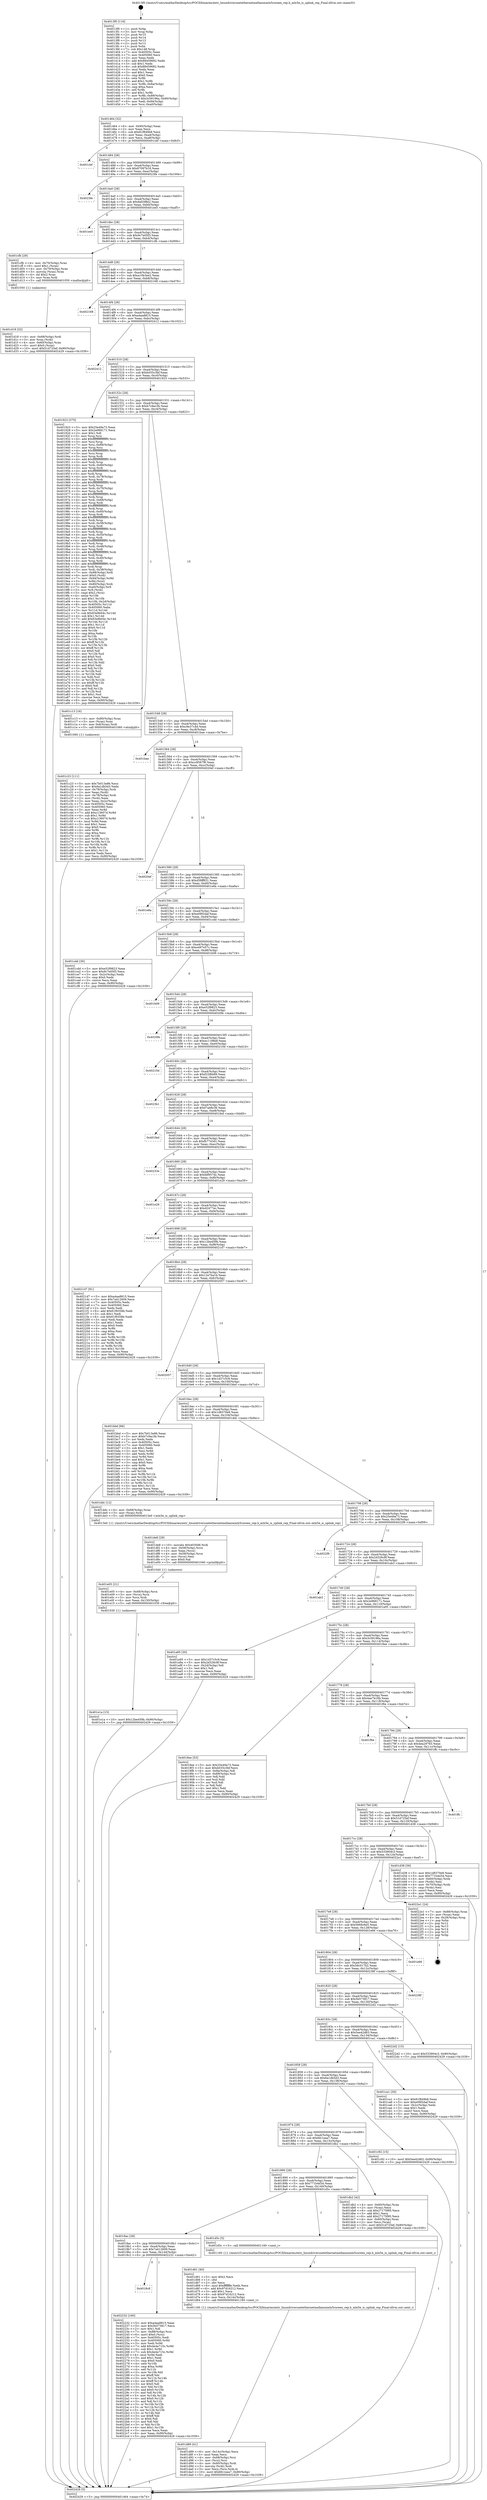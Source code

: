 digraph "0x4013f0" {
  label = "0x4013f0 (/mnt/c/Users/mathe/Desktop/tcc/POCII/binaries/extr_linuxdriversnetethernetmellanoxmlx5coreen_rep.h_mlx5e_is_uplink_rep_Final-ollvm.out::main(0))"
  labelloc = "t"
  node[shape=record]

  Entry [label="",width=0.3,height=0.3,shape=circle,fillcolor=black,style=filled]
  "0x401464" [label="{
     0x401464 [32]\l
     | [instrs]\l
     &nbsp;&nbsp;0x401464 \<+6\>: mov -0x90(%rbp),%eax\l
     &nbsp;&nbsp;0x40146a \<+2\>: mov %eax,%ecx\l
     &nbsp;&nbsp;0x40146c \<+6\>: sub $0x81f849b8,%ecx\l
     &nbsp;&nbsp;0x401472 \<+6\>: mov %eax,-0xa4(%rbp)\l
     &nbsp;&nbsp;0x401478 \<+6\>: mov %ecx,-0xa8(%rbp)\l
     &nbsp;&nbsp;0x40147e \<+6\>: je 0000000000401cbf \<main+0x8cf\>\l
  }"]
  "0x401cbf" [label="{
     0x401cbf\l
  }", style=dashed]
  "0x401484" [label="{
     0x401484 [28]\l
     | [instrs]\l
     &nbsp;&nbsp;0x401484 \<+5\>: jmp 0000000000401489 \<main+0x99\>\l
     &nbsp;&nbsp;0x401489 \<+6\>: mov -0xa4(%rbp),%eax\l
     &nbsp;&nbsp;0x40148f \<+5\>: sub $0x87097b18,%eax\l
     &nbsp;&nbsp;0x401494 \<+6\>: mov %eax,-0xac(%rbp)\l
     &nbsp;&nbsp;0x40149a \<+6\>: je 00000000004023fe \<main+0x100e\>\l
  }"]
  Exit [label="",width=0.3,height=0.3,shape=circle,fillcolor=black,style=filled,peripheries=2]
  "0x4023fe" [label="{
     0x4023fe\l
  }", style=dashed]
  "0x4014a0" [label="{
     0x4014a0 [28]\l
     | [instrs]\l
     &nbsp;&nbsp;0x4014a0 \<+5\>: jmp 00000000004014a5 \<main+0xb5\>\l
     &nbsp;&nbsp;0x4014a5 \<+6\>: mov -0xa4(%rbp),%eax\l
     &nbsp;&nbsp;0x4014ab \<+5\>: sub $0x9a03f8e2,%eax\l
     &nbsp;&nbsp;0x4014b0 \<+6\>: mov %eax,-0xb0(%rbp)\l
     &nbsp;&nbsp;0x4014b6 \<+6\>: je 0000000000401ee5 \<main+0xaf5\>\l
  }"]
  "0x4018c8" [label="{
     0x4018c8\l
  }", style=dashed]
  "0x401ee5" [label="{
     0x401ee5\l
  }", style=dashed]
  "0x4014bc" [label="{
     0x4014bc [28]\l
     | [instrs]\l
     &nbsp;&nbsp;0x4014bc \<+5\>: jmp 00000000004014c1 \<main+0xd1\>\l
     &nbsp;&nbsp;0x4014c1 \<+6\>: mov -0xa4(%rbp),%eax\l
     &nbsp;&nbsp;0x4014c7 \<+5\>: sub $0x9c7e05f3,%eax\l
     &nbsp;&nbsp;0x4014cc \<+6\>: mov %eax,-0xb4(%rbp)\l
     &nbsp;&nbsp;0x4014d2 \<+6\>: je 0000000000401cfb \<main+0x90b\>\l
  }"]
  "0x402232" [label="{
     0x402232 [160]\l
     | [instrs]\l
     &nbsp;&nbsp;0x402232 \<+5\>: mov $0xa4aa8815,%eax\l
     &nbsp;&nbsp;0x402237 \<+5\>: mov $0x5b573817,%ecx\l
     &nbsp;&nbsp;0x40223c \<+2\>: mov $0x1,%dl\l
     &nbsp;&nbsp;0x40223e \<+7\>: mov -0x88(%rbp),%rsi\l
     &nbsp;&nbsp;0x402245 \<+6\>: movl $0x0,(%rsi)\l
     &nbsp;&nbsp;0x40224b \<+7\>: mov 0x40505c,%edi\l
     &nbsp;&nbsp;0x402252 \<+8\>: mov 0x405060,%r8d\l
     &nbsp;&nbsp;0x40225a \<+3\>: mov %edi,%r9d\l
     &nbsp;&nbsp;0x40225d \<+7\>: add $0x4e4a715c,%r9d\l
     &nbsp;&nbsp;0x402264 \<+4\>: sub $0x1,%r9d\l
     &nbsp;&nbsp;0x402268 \<+7\>: sub $0x4e4a715c,%r9d\l
     &nbsp;&nbsp;0x40226f \<+4\>: imul %r9d,%edi\l
     &nbsp;&nbsp;0x402273 \<+3\>: and $0x1,%edi\l
     &nbsp;&nbsp;0x402276 \<+3\>: cmp $0x0,%edi\l
     &nbsp;&nbsp;0x402279 \<+4\>: sete %r10b\l
     &nbsp;&nbsp;0x40227d \<+4\>: cmp $0xa,%r8d\l
     &nbsp;&nbsp;0x402281 \<+4\>: setl %r11b\l
     &nbsp;&nbsp;0x402285 \<+3\>: mov %r10b,%bl\l
     &nbsp;&nbsp;0x402288 \<+3\>: xor $0xff,%bl\l
     &nbsp;&nbsp;0x40228b \<+3\>: mov %r11b,%r14b\l
     &nbsp;&nbsp;0x40228e \<+4\>: xor $0xff,%r14b\l
     &nbsp;&nbsp;0x402292 \<+3\>: xor $0x0,%dl\l
     &nbsp;&nbsp;0x402295 \<+3\>: mov %bl,%r15b\l
     &nbsp;&nbsp;0x402298 \<+4\>: and $0x0,%r15b\l
     &nbsp;&nbsp;0x40229c \<+3\>: and %dl,%r10b\l
     &nbsp;&nbsp;0x40229f \<+3\>: mov %r14b,%r12b\l
     &nbsp;&nbsp;0x4022a2 \<+4\>: and $0x0,%r12b\l
     &nbsp;&nbsp;0x4022a6 \<+3\>: and %dl,%r11b\l
     &nbsp;&nbsp;0x4022a9 \<+3\>: or %r10b,%r15b\l
     &nbsp;&nbsp;0x4022ac \<+3\>: or %r11b,%r12b\l
     &nbsp;&nbsp;0x4022af \<+3\>: xor %r12b,%r15b\l
     &nbsp;&nbsp;0x4022b2 \<+3\>: or %r14b,%bl\l
     &nbsp;&nbsp;0x4022b5 \<+3\>: xor $0xff,%bl\l
     &nbsp;&nbsp;0x4022b8 \<+3\>: or $0x0,%dl\l
     &nbsp;&nbsp;0x4022bb \<+2\>: and %dl,%bl\l
     &nbsp;&nbsp;0x4022bd \<+3\>: or %bl,%r15b\l
     &nbsp;&nbsp;0x4022c0 \<+4\>: test $0x1,%r15b\l
     &nbsp;&nbsp;0x4022c4 \<+3\>: cmovne %ecx,%eax\l
     &nbsp;&nbsp;0x4022c7 \<+6\>: mov %eax,-0x90(%rbp)\l
     &nbsp;&nbsp;0x4022cd \<+5\>: jmp 0000000000402429 \<main+0x1039\>\l
  }"]
  "0x401cfb" [label="{
     0x401cfb [29]\l
     | [instrs]\l
     &nbsp;&nbsp;0x401cfb \<+4\>: mov -0x70(%rbp),%rax\l
     &nbsp;&nbsp;0x401cff \<+6\>: movl $0x1,(%rax)\l
     &nbsp;&nbsp;0x401d05 \<+4\>: mov -0x70(%rbp),%rax\l
     &nbsp;&nbsp;0x401d09 \<+3\>: movslq (%rax),%rax\l
     &nbsp;&nbsp;0x401d0c \<+4\>: shl $0x2,%rax\l
     &nbsp;&nbsp;0x401d10 \<+3\>: mov %rax,%rdi\l
     &nbsp;&nbsp;0x401d13 \<+5\>: call 0000000000401050 \<malloc@plt\>\l
     | [calls]\l
     &nbsp;&nbsp;0x401050 \{1\} (unknown)\l
  }"]
  "0x4014d8" [label="{
     0x4014d8 [28]\l
     | [instrs]\l
     &nbsp;&nbsp;0x4014d8 \<+5\>: jmp 00000000004014dd \<main+0xed\>\l
     &nbsp;&nbsp;0x4014dd \<+6\>: mov -0xa4(%rbp),%eax\l
     &nbsp;&nbsp;0x4014e3 \<+5\>: sub $0xa10b3ee2,%eax\l
     &nbsp;&nbsp;0x4014e8 \<+6\>: mov %eax,-0xb8(%rbp)\l
     &nbsp;&nbsp;0x4014ee \<+6\>: je 0000000000402168 \<main+0xd78\>\l
  }"]
  "0x401e1a" [label="{
     0x401e1a [15]\l
     | [instrs]\l
     &nbsp;&nbsp;0x401e1a \<+10\>: movl $0x12be459b,-0x90(%rbp)\l
     &nbsp;&nbsp;0x401e24 \<+5\>: jmp 0000000000402429 \<main+0x1039\>\l
  }"]
  "0x402168" [label="{
     0x402168\l
  }", style=dashed]
  "0x4014f4" [label="{
     0x4014f4 [28]\l
     | [instrs]\l
     &nbsp;&nbsp;0x4014f4 \<+5\>: jmp 00000000004014f9 \<main+0x109\>\l
     &nbsp;&nbsp;0x4014f9 \<+6\>: mov -0xa4(%rbp),%eax\l
     &nbsp;&nbsp;0x4014ff \<+5\>: sub $0xa4aa8815,%eax\l
     &nbsp;&nbsp;0x401504 \<+6\>: mov %eax,-0xbc(%rbp)\l
     &nbsp;&nbsp;0x40150a \<+6\>: je 0000000000402412 \<main+0x1022\>\l
  }"]
  "0x401e05" [label="{
     0x401e05 [21]\l
     | [instrs]\l
     &nbsp;&nbsp;0x401e05 \<+4\>: mov -0x68(%rbp),%rcx\l
     &nbsp;&nbsp;0x401e09 \<+3\>: mov (%rcx),%rcx\l
     &nbsp;&nbsp;0x401e0c \<+3\>: mov %rcx,%rdi\l
     &nbsp;&nbsp;0x401e0f \<+6\>: mov %eax,-0x150(%rbp)\l
     &nbsp;&nbsp;0x401e15 \<+5\>: call 0000000000401030 \<free@plt\>\l
     | [calls]\l
     &nbsp;&nbsp;0x401030 \{1\} (unknown)\l
  }"]
  "0x402412" [label="{
     0x402412\l
  }", style=dashed]
  "0x401510" [label="{
     0x401510 [28]\l
     | [instrs]\l
     &nbsp;&nbsp;0x401510 \<+5\>: jmp 0000000000401515 \<main+0x125\>\l
     &nbsp;&nbsp;0x401515 \<+6\>: mov -0xa4(%rbp),%eax\l
     &nbsp;&nbsp;0x40151b \<+5\>: sub $0xb035c3bf,%eax\l
     &nbsp;&nbsp;0x401520 \<+6\>: mov %eax,-0xc0(%rbp)\l
     &nbsp;&nbsp;0x401526 \<+6\>: je 0000000000401923 \<main+0x533\>\l
  }"]
  "0x401de8" [label="{
     0x401de8 [29]\l
     | [instrs]\l
     &nbsp;&nbsp;0x401de8 \<+10\>: movabs $0x4030d6,%rdi\l
     &nbsp;&nbsp;0x401df2 \<+4\>: mov -0x58(%rbp),%rcx\l
     &nbsp;&nbsp;0x401df6 \<+2\>: mov %eax,(%rcx)\l
     &nbsp;&nbsp;0x401df8 \<+4\>: mov -0x58(%rbp),%rcx\l
     &nbsp;&nbsp;0x401dfc \<+2\>: mov (%rcx),%esi\l
     &nbsp;&nbsp;0x401dfe \<+2\>: mov $0x0,%al\l
     &nbsp;&nbsp;0x401e00 \<+5\>: call 0000000000401040 \<printf@plt\>\l
     | [calls]\l
     &nbsp;&nbsp;0x401040 \{1\} (unknown)\l
  }"]
  "0x401923" [label="{
     0x401923 [370]\l
     | [instrs]\l
     &nbsp;&nbsp;0x401923 \<+5\>: mov $0x25e49a73,%eax\l
     &nbsp;&nbsp;0x401928 \<+5\>: mov $0x2e968171,%ecx\l
     &nbsp;&nbsp;0x40192d \<+2\>: mov $0x1,%dl\l
     &nbsp;&nbsp;0x40192f \<+3\>: mov %rsp,%rsi\l
     &nbsp;&nbsp;0x401932 \<+4\>: add $0xfffffffffffffff0,%rsi\l
     &nbsp;&nbsp;0x401936 \<+3\>: mov %rsi,%rsp\l
     &nbsp;&nbsp;0x401939 \<+7\>: mov %rsi,-0x88(%rbp)\l
     &nbsp;&nbsp;0x401940 \<+3\>: mov %rsp,%rsi\l
     &nbsp;&nbsp;0x401943 \<+4\>: add $0xfffffffffffffff0,%rsi\l
     &nbsp;&nbsp;0x401947 \<+3\>: mov %rsi,%rsp\l
     &nbsp;&nbsp;0x40194a \<+3\>: mov %rsp,%rdi\l
     &nbsp;&nbsp;0x40194d \<+4\>: add $0xfffffffffffffff0,%rdi\l
     &nbsp;&nbsp;0x401951 \<+3\>: mov %rdi,%rsp\l
     &nbsp;&nbsp;0x401954 \<+4\>: mov %rdi,-0x80(%rbp)\l
     &nbsp;&nbsp;0x401958 \<+3\>: mov %rsp,%rdi\l
     &nbsp;&nbsp;0x40195b \<+4\>: add $0xfffffffffffffff0,%rdi\l
     &nbsp;&nbsp;0x40195f \<+3\>: mov %rdi,%rsp\l
     &nbsp;&nbsp;0x401962 \<+4\>: mov %rdi,-0x78(%rbp)\l
     &nbsp;&nbsp;0x401966 \<+3\>: mov %rsp,%rdi\l
     &nbsp;&nbsp;0x401969 \<+4\>: add $0xfffffffffffffff0,%rdi\l
     &nbsp;&nbsp;0x40196d \<+3\>: mov %rdi,%rsp\l
     &nbsp;&nbsp;0x401970 \<+4\>: mov %rdi,-0x70(%rbp)\l
     &nbsp;&nbsp;0x401974 \<+3\>: mov %rsp,%rdi\l
     &nbsp;&nbsp;0x401977 \<+4\>: add $0xfffffffffffffff0,%rdi\l
     &nbsp;&nbsp;0x40197b \<+3\>: mov %rdi,%rsp\l
     &nbsp;&nbsp;0x40197e \<+4\>: mov %rdi,-0x68(%rbp)\l
     &nbsp;&nbsp;0x401982 \<+3\>: mov %rsp,%rdi\l
     &nbsp;&nbsp;0x401985 \<+4\>: add $0xfffffffffffffff0,%rdi\l
     &nbsp;&nbsp;0x401989 \<+3\>: mov %rdi,%rsp\l
     &nbsp;&nbsp;0x40198c \<+4\>: mov %rdi,-0x60(%rbp)\l
     &nbsp;&nbsp;0x401990 \<+3\>: mov %rsp,%rdi\l
     &nbsp;&nbsp;0x401993 \<+4\>: add $0xfffffffffffffff0,%rdi\l
     &nbsp;&nbsp;0x401997 \<+3\>: mov %rdi,%rsp\l
     &nbsp;&nbsp;0x40199a \<+4\>: mov %rdi,-0x58(%rbp)\l
     &nbsp;&nbsp;0x40199e \<+3\>: mov %rsp,%rdi\l
     &nbsp;&nbsp;0x4019a1 \<+4\>: add $0xfffffffffffffff0,%rdi\l
     &nbsp;&nbsp;0x4019a5 \<+3\>: mov %rdi,%rsp\l
     &nbsp;&nbsp;0x4019a8 \<+4\>: mov %rdi,-0x50(%rbp)\l
     &nbsp;&nbsp;0x4019ac \<+3\>: mov %rsp,%rdi\l
     &nbsp;&nbsp;0x4019af \<+4\>: add $0xfffffffffffffff0,%rdi\l
     &nbsp;&nbsp;0x4019b3 \<+3\>: mov %rdi,%rsp\l
     &nbsp;&nbsp;0x4019b6 \<+4\>: mov %rdi,-0x48(%rbp)\l
     &nbsp;&nbsp;0x4019ba \<+3\>: mov %rsp,%rdi\l
     &nbsp;&nbsp;0x4019bd \<+4\>: add $0xfffffffffffffff0,%rdi\l
     &nbsp;&nbsp;0x4019c1 \<+3\>: mov %rdi,%rsp\l
     &nbsp;&nbsp;0x4019c4 \<+4\>: mov %rdi,-0x40(%rbp)\l
     &nbsp;&nbsp;0x4019c8 \<+3\>: mov %rsp,%rdi\l
     &nbsp;&nbsp;0x4019cb \<+4\>: add $0xfffffffffffffff0,%rdi\l
     &nbsp;&nbsp;0x4019cf \<+3\>: mov %rdi,%rsp\l
     &nbsp;&nbsp;0x4019d2 \<+4\>: mov %rdi,-0x38(%rbp)\l
     &nbsp;&nbsp;0x4019d6 \<+7\>: mov -0x88(%rbp),%rdi\l
     &nbsp;&nbsp;0x4019dd \<+6\>: movl $0x0,(%rdi)\l
     &nbsp;&nbsp;0x4019e3 \<+7\>: mov -0x94(%rbp),%r8d\l
     &nbsp;&nbsp;0x4019ea \<+3\>: mov %r8d,(%rsi)\l
     &nbsp;&nbsp;0x4019ed \<+4\>: mov -0x80(%rbp),%rdi\l
     &nbsp;&nbsp;0x4019f1 \<+7\>: mov -0xa0(%rbp),%r9\l
     &nbsp;&nbsp;0x4019f8 \<+3\>: mov %r9,(%rdi)\l
     &nbsp;&nbsp;0x4019fb \<+3\>: cmpl $0x2,(%rsi)\l
     &nbsp;&nbsp;0x4019fe \<+4\>: setne %r10b\l
     &nbsp;&nbsp;0x401a02 \<+4\>: and $0x1,%r10b\l
     &nbsp;&nbsp;0x401a06 \<+4\>: mov %r10b,-0x2d(%rbp)\l
     &nbsp;&nbsp;0x401a0a \<+8\>: mov 0x40505c,%r11d\l
     &nbsp;&nbsp;0x401a12 \<+7\>: mov 0x405060,%ebx\l
     &nbsp;&nbsp;0x401a19 \<+3\>: mov %r11d,%r14d\l
     &nbsp;&nbsp;0x401a1c \<+7\>: sub $0x63e8b04c,%r14d\l
     &nbsp;&nbsp;0x401a23 \<+4\>: sub $0x1,%r14d\l
     &nbsp;&nbsp;0x401a27 \<+7\>: add $0x63e8b04c,%r14d\l
     &nbsp;&nbsp;0x401a2e \<+4\>: imul %r14d,%r11d\l
     &nbsp;&nbsp;0x401a32 \<+4\>: and $0x1,%r11d\l
     &nbsp;&nbsp;0x401a36 \<+4\>: cmp $0x0,%r11d\l
     &nbsp;&nbsp;0x401a3a \<+4\>: sete %r10b\l
     &nbsp;&nbsp;0x401a3e \<+3\>: cmp $0xa,%ebx\l
     &nbsp;&nbsp;0x401a41 \<+4\>: setl %r15b\l
     &nbsp;&nbsp;0x401a45 \<+3\>: mov %r10b,%r12b\l
     &nbsp;&nbsp;0x401a48 \<+4\>: xor $0xff,%r12b\l
     &nbsp;&nbsp;0x401a4c \<+3\>: mov %r15b,%r13b\l
     &nbsp;&nbsp;0x401a4f \<+4\>: xor $0xff,%r13b\l
     &nbsp;&nbsp;0x401a53 \<+3\>: xor $0x0,%dl\l
     &nbsp;&nbsp;0x401a56 \<+3\>: mov %r12b,%sil\l
     &nbsp;&nbsp;0x401a59 \<+4\>: and $0x0,%sil\l
     &nbsp;&nbsp;0x401a5d \<+3\>: and %dl,%r10b\l
     &nbsp;&nbsp;0x401a60 \<+3\>: mov %r13b,%dil\l
     &nbsp;&nbsp;0x401a63 \<+4\>: and $0x0,%dil\l
     &nbsp;&nbsp;0x401a67 \<+3\>: and %dl,%r15b\l
     &nbsp;&nbsp;0x401a6a \<+3\>: or %r10b,%sil\l
     &nbsp;&nbsp;0x401a6d \<+3\>: or %r15b,%dil\l
     &nbsp;&nbsp;0x401a70 \<+3\>: xor %dil,%sil\l
     &nbsp;&nbsp;0x401a73 \<+3\>: or %r13b,%r12b\l
     &nbsp;&nbsp;0x401a76 \<+4\>: xor $0xff,%r12b\l
     &nbsp;&nbsp;0x401a7a \<+3\>: or $0x0,%dl\l
     &nbsp;&nbsp;0x401a7d \<+3\>: and %dl,%r12b\l
     &nbsp;&nbsp;0x401a80 \<+3\>: or %r12b,%sil\l
     &nbsp;&nbsp;0x401a83 \<+4\>: test $0x1,%sil\l
     &nbsp;&nbsp;0x401a87 \<+3\>: cmovne %ecx,%eax\l
     &nbsp;&nbsp;0x401a8a \<+6\>: mov %eax,-0x90(%rbp)\l
     &nbsp;&nbsp;0x401a90 \<+5\>: jmp 0000000000402429 \<main+0x1039\>\l
  }"]
  "0x40152c" [label="{
     0x40152c [28]\l
     | [instrs]\l
     &nbsp;&nbsp;0x40152c \<+5\>: jmp 0000000000401531 \<main+0x141\>\l
     &nbsp;&nbsp;0x401531 \<+6\>: mov -0xa4(%rbp),%eax\l
     &nbsp;&nbsp;0x401537 \<+5\>: sub $0xb7c9ac3b,%eax\l
     &nbsp;&nbsp;0x40153c \<+6\>: mov %eax,-0xc4(%rbp)\l
     &nbsp;&nbsp;0x401542 \<+6\>: je 0000000000401c13 \<main+0x823\>\l
  }"]
  "0x401d89" [label="{
     0x401d89 [41]\l
     | [instrs]\l
     &nbsp;&nbsp;0x401d89 \<+6\>: mov -0x14c(%rbp),%ecx\l
     &nbsp;&nbsp;0x401d8f \<+3\>: imul %eax,%ecx\l
     &nbsp;&nbsp;0x401d92 \<+4\>: mov -0x68(%rbp),%rsi\l
     &nbsp;&nbsp;0x401d96 \<+3\>: mov (%rsi),%rsi\l
     &nbsp;&nbsp;0x401d99 \<+4\>: mov -0x60(%rbp),%rdi\l
     &nbsp;&nbsp;0x401d9d \<+3\>: movslq (%rdi),%rdi\l
     &nbsp;&nbsp;0x401da0 \<+3\>: mov %ecx,(%rsi,%rdi,4)\l
     &nbsp;&nbsp;0x401da3 \<+10\>: movl $0x6fc1eea7,-0x90(%rbp)\l
     &nbsp;&nbsp;0x401dad \<+5\>: jmp 0000000000402429 \<main+0x1039\>\l
  }"]
  "0x401c13" [label="{
     0x401c13 [16]\l
     | [instrs]\l
     &nbsp;&nbsp;0x401c13 \<+4\>: mov -0x80(%rbp),%rax\l
     &nbsp;&nbsp;0x401c17 \<+3\>: mov (%rax),%rax\l
     &nbsp;&nbsp;0x401c1a \<+4\>: mov 0x8(%rax),%rdi\l
     &nbsp;&nbsp;0x401c1e \<+5\>: call 0000000000401060 \<atoi@plt\>\l
     | [calls]\l
     &nbsp;&nbsp;0x401060 \{1\} (unknown)\l
  }"]
  "0x401548" [label="{
     0x401548 [28]\l
     | [instrs]\l
     &nbsp;&nbsp;0x401548 \<+5\>: jmp 000000000040154d \<main+0x15d\>\l
     &nbsp;&nbsp;0x40154d \<+6\>: mov -0xa4(%rbp),%eax\l
     &nbsp;&nbsp;0x401553 \<+5\>: sub $0xc9e37c4d,%eax\l
     &nbsp;&nbsp;0x401558 \<+6\>: mov %eax,-0xc8(%rbp)\l
     &nbsp;&nbsp;0x40155e \<+6\>: je 0000000000401bae \<main+0x7be\>\l
  }"]
  "0x401d61" [label="{
     0x401d61 [40]\l
     | [instrs]\l
     &nbsp;&nbsp;0x401d61 \<+5\>: mov $0x2,%ecx\l
     &nbsp;&nbsp;0x401d66 \<+1\>: cltd\l
     &nbsp;&nbsp;0x401d67 \<+2\>: idiv %ecx\l
     &nbsp;&nbsp;0x401d69 \<+6\>: imul $0xfffffffe,%edx,%ecx\l
     &nbsp;&nbsp;0x401d6f \<+6\>: add $0x97d16212,%ecx\l
     &nbsp;&nbsp;0x401d75 \<+3\>: add $0x1,%ecx\l
     &nbsp;&nbsp;0x401d78 \<+6\>: sub $0x97d16212,%ecx\l
     &nbsp;&nbsp;0x401d7e \<+6\>: mov %ecx,-0x14c(%rbp)\l
     &nbsp;&nbsp;0x401d84 \<+5\>: call 0000000000401160 \<next_i\>\l
     | [calls]\l
     &nbsp;&nbsp;0x401160 \{1\} (/mnt/c/Users/mathe/Desktop/tcc/POCII/binaries/extr_linuxdriversnetethernetmellanoxmlx5coreen_rep.h_mlx5e_is_uplink_rep_Final-ollvm.out::next_i)\l
  }"]
  "0x401bae" [label="{
     0x401bae\l
  }", style=dashed]
  "0x401564" [label="{
     0x401564 [28]\l
     | [instrs]\l
     &nbsp;&nbsp;0x401564 \<+5\>: jmp 0000000000401569 \<main+0x179\>\l
     &nbsp;&nbsp;0x401569 \<+6\>: mov -0xa4(%rbp),%eax\l
     &nbsp;&nbsp;0x40156f \<+5\>: sub $0xcc8567f6,%eax\l
     &nbsp;&nbsp;0x401574 \<+6\>: mov %eax,-0xcc(%rbp)\l
     &nbsp;&nbsp;0x40157a \<+6\>: je 00000000004020ef \<main+0xcff\>\l
  }"]
  "0x4018ac" [label="{
     0x4018ac [28]\l
     | [instrs]\l
     &nbsp;&nbsp;0x4018ac \<+5\>: jmp 00000000004018b1 \<main+0x4c1\>\l
     &nbsp;&nbsp;0x4018b1 \<+6\>: mov -0xa4(%rbp),%eax\l
     &nbsp;&nbsp;0x4018b7 \<+5\>: sub $0x7a412609,%eax\l
     &nbsp;&nbsp;0x4018bc \<+6\>: mov %eax,-0x144(%rbp)\l
     &nbsp;&nbsp;0x4018c2 \<+6\>: je 0000000000402232 \<main+0xe42\>\l
  }"]
  "0x4020ef" [label="{
     0x4020ef\l
  }", style=dashed]
  "0x401580" [label="{
     0x401580 [28]\l
     | [instrs]\l
     &nbsp;&nbsp;0x401580 \<+5\>: jmp 0000000000401585 \<main+0x195\>\l
     &nbsp;&nbsp;0x401585 \<+6\>: mov -0xa4(%rbp),%eax\l
     &nbsp;&nbsp;0x40158b \<+5\>: sub $0xd58ff831,%eax\l
     &nbsp;&nbsp;0x401590 \<+6\>: mov %eax,-0xd0(%rbp)\l
     &nbsp;&nbsp;0x401596 \<+6\>: je 0000000000401e8a \<main+0xa9a\>\l
  }"]
  "0x401d5c" [label="{
     0x401d5c [5]\l
     | [instrs]\l
     &nbsp;&nbsp;0x401d5c \<+5\>: call 0000000000401160 \<next_i\>\l
     | [calls]\l
     &nbsp;&nbsp;0x401160 \{1\} (/mnt/c/Users/mathe/Desktop/tcc/POCII/binaries/extr_linuxdriversnetethernetmellanoxmlx5coreen_rep.h_mlx5e_is_uplink_rep_Final-ollvm.out::next_i)\l
  }"]
  "0x401e8a" [label="{
     0x401e8a\l
  }", style=dashed]
  "0x40159c" [label="{
     0x40159c [28]\l
     | [instrs]\l
     &nbsp;&nbsp;0x40159c \<+5\>: jmp 00000000004015a1 \<main+0x1b1\>\l
     &nbsp;&nbsp;0x4015a1 \<+6\>: mov -0xa4(%rbp),%eax\l
     &nbsp;&nbsp;0x4015a7 \<+5\>: sub $0xe09f2daf,%eax\l
     &nbsp;&nbsp;0x4015ac \<+6\>: mov %eax,-0xd4(%rbp)\l
     &nbsp;&nbsp;0x4015b2 \<+6\>: je 0000000000401cdd \<main+0x8ed\>\l
  }"]
  "0x401890" [label="{
     0x401890 [28]\l
     | [instrs]\l
     &nbsp;&nbsp;0x401890 \<+5\>: jmp 0000000000401895 \<main+0x4a5\>\l
     &nbsp;&nbsp;0x401895 \<+6\>: mov -0xa4(%rbp),%eax\l
     &nbsp;&nbsp;0x40189b \<+5\>: sub $0x771b4d34,%eax\l
     &nbsp;&nbsp;0x4018a0 \<+6\>: mov %eax,-0x140(%rbp)\l
     &nbsp;&nbsp;0x4018a6 \<+6\>: je 0000000000401d5c \<main+0x96c\>\l
  }"]
  "0x401cdd" [label="{
     0x401cdd [30]\l
     | [instrs]\l
     &nbsp;&nbsp;0x401cdd \<+5\>: mov $0xe52f9823,%eax\l
     &nbsp;&nbsp;0x401ce2 \<+5\>: mov $0x9c7e05f3,%ecx\l
     &nbsp;&nbsp;0x401ce7 \<+3\>: mov -0x2c(%rbp),%edx\l
     &nbsp;&nbsp;0x401cea \<+3\>: cmp $0x0,%edx\l
     &nbsp;&nbsp;0x401ced \<+3\>: cmove %ecx,%eax\l
     &nbsp;&nbsp;0x401cf0 \<+6\>: mov %eax,-0x90(%rbp)\l
     &nbsp;&nbsp;0x401cf6 \<+5\>: jmp 0000000000402429 \<main+0x1039\>\l
  }"]
  "0x4015b8" [label="{
     0x4015b8 [28]\l
     | [instrs]\l
     &nbsp;&nbsp;0x4015b8 \<+5\>: jmp 00000000004015bd \<main+0x1cd\>\l
     &nbsp;&nbsp;0x4015bd \<+6\>: mov -0xa4(%rbp),%eax\l
     &nbsp;&nbsp;0x4015c3 \<+5\>: sub $0xe497e57c,%eax\l
     &nbsp;&nbsp;0x4015c8 \<+6\>: mov %eax,-0xd8(%rbp)\l
     &nbsp;&nbsp;0x4015ce \<+6\>: je 0000000000401b09 \<main+0x719\>\l
  }"]
  "0x401db2" [label="{
     0x401db2 [42]\l
     | [instrs]\l
     &nbsp;&nbsp;0x401db2 \<+4\>: mov -0x60(%rbp),%rax\l
     &nbsp;&nbsp;0x401db6 \<+2\>: mov (%rax),%ecx\l
     &nbsp;&nbsp;0x401db8 \<+6\>: sub $0x27175f95,%ecx\l
     &nbsp;&nbsp;0x401dbe \<+3\>: add $0x1,%ecx\l
     &nbsp;&nbsp;0x401dc1 \<+6\>: add $0x27175f95,%ecx\l
     &nbsp;&nbsp;0x401dc7 \<+4\>: mov -0x60(%rbp),%rax\l
     &nbsp;&nbsp;0x401dcb \<+2\>: mov %ecx,(%rax)\l
     &nbsp;&nbsp;0x401dcd \<+10\>: movl $0x51d725ef,-0x90(%rbp)\l
     &nbsp;&nbsp;0x401dd7 \<+5\>: jmp 0000000000402429 \<main+0x1039\>\l
  }"]
  "0x401b09" [label="{
     0x401b09\l
  }", style=dashed]
  "0x4015d4" [label="{
     0x4015d4 [28]\l
     | [instrs]\l
     &nbsp;&nbsp;0x4015d4 \<+5\>: jmp 00000000004015d9 \<main+0x1e9\>\l
     &nbsp;&nbsp;0x4015d9 \<+6\>: mov -0xa4(%rbp),%eax\l
     &nbsp;&nbsp;0x4015df \<+5\>: sub $0xe52f9823,%eax\l
     &nbsp;&nbsp;0x4015e4 \<+6\>: mov %eax,-0xdc(%rbp)\l
     &nbsp;&nbsp;0x4015ea \<+6\>: je 00000000004020fe \<main+0xd0e\>\l
  }"]
  "0x401d18" [label="{
     0x401d18 [32]\l
     | [instrs]\l
     &nbsp;&nbsp;0x401d18 \<+4\>: mov -0x68(%rbp),%rdi\l
     &nbsp;&nbsp;0x401d1c \<+3\>: mov %rax,(%rdi)\l
     &nbsp;&nbsp;0x401d1f \<+4\>: mov -0x60(%rbp),%rax\l
     &nbsp;&nbsp;0x401d23 \<+6\>: movl $0x0,(%rax)\l
     &nbsp;&nbsp;0x401d29 \<+10\>: movl $0x51d725ef,-0x90(%rbp)\l
     &nbsp;&nbsp;0x401d33 \<+5\>: jmp 0000000000402429 \<main+0x1039\>\l
  }"]
  "0x4020fe" [label="{
     0x4020fe\l
  }", style=dashed]
  "0x4015f0" [label="{
     0x4015f0 [28]\l
     | [instrs]\l
     &nbsp;&nbsp;0x4015f0 \<+5\>: jmp 00000000004015f5 \<main+0x205\>\l
     &nbsp;&nbsp;0x4015f5 \<+6\>: mov -0xa4(%rbp),%eax\l
     &nbsp;&nbsp;0x4015fb \<+5\>: sub $0xec1198e8,%eax\l
     &nbsp;&nbsp;0x401600 \<+6\>: mov %eax,-0xe0(%rbp)\l
     &nbsp;&nbsp;0x401606 \<+6\>: je 000000000040210d \<main+0xd1d\>\l
  }"]
  "0x401874" [label="{
     0x401874 [28]\l
     | [instrs]\l
     &nbsp;&nbsp;0x401874 \<+5\>: jmp 0000000000401879 \<main+0x489\>\l
     &nbsp;&nbsp;0x401879 \<+6\>: mov -0xa4(%rbp),%eax\l
     &nbsp;&nbsp;0x40187f \<+5\>: sub $0x6fc1eea7,%eax\l
     &nbsp;&nbsp;0x401884 \<+6\>: mov %eax,-0x13c(%rbp)\l
     &nbsp;&nbsp;0x40188a \<+6\>: je 0000000000401db2 \<main+0x9c2\>\l
  }"]
  "0x40210d" [label="{
     0x40210d\l
  }", style=dashed]
  "0x40160c" [label="{
     0x40160c [28]\l
     | [instrs]\l
     &nbsp;&nbsp;0x40160c \<+5\>: jmp 0000000000401611 \<main+0x221\>\l
     &nbsp;&nbsp;0x401611 \<+6\>: mov -0xa4(%rbp),%eax\l
     &nbsp;&nbsp;0x401617 \<+5\>: sub $0xf22f6b89,%eax\l
     &nbsp;&nbsp;0x40161c \<+6\>: mov %eax,-0xe4(%rbp)\l
     &nbsp;&nbsp;0x401622 \<+6\>: je 00000000004023b1 \<main+0xfc1\>\l
  }"]
  "0x401c92" [label="{
     0x401c92 [15]\l
     | [instrs]\l
     &nbsp;&nbsp;0x401c92 \<+10\>: movl $0x5ee42d63,-0x90(%rbp)\l
     &nbsp;&nbsp;0x401c9c \<+5\>: jmp 0000000000402429 \<main+0x1039\>\l
  }"]
  "0x4023b1" [label="{
     0x4023b1\l
  }", style=dashed]
  "0x401628" [label="{
     0x401628 [28]\l
     | [instrs]\l
     &nbsp;&nbsp;0x401628 \<+5\>: jmp 000000000040162d \<main+0x23d\>\l
     &nbsp;&nbsp;0x40162d \<+6\>: mov -0xa4(%rbp),%eax\l
     &nbsp;&nbsp;0x401633 \<+5\>: sub $0xf7ab8c36,%eax\l
     &nbsp;&nbsp;0x401638 \<+6\>: mov %eax,-0xe8(%rbp)\l
     &nbsp;&nbsp;0x40163e \<+6\>: je 0000000000401fed \<main+0xbfd\>\l
  }"]
  "0x401858" [label="{
     0x401858 [28]\l
     | [instrs]\l
     &nbsp;&nbsp;0x401858 \<+5\>: jmp 000000000040185d \<main+0x46d\>\l
     &nbsp;&nbsp;0x40185d \<+6\>: mov -0xa4(%rbp),%eax\l
     &nbsp;&nbsp;0x401863 \<+5\>: sub $0x6a1db5d3,%eax\l
     &nbsp;&nbsp;0x401868 \<+6\>: mov %eax,-0x138(%rbp)\l
     &nbsp;&nbsp;0x40186e \<+6\>: je 0000000000401c92 \<main+0x8a2\>\l
  }"]
  "0x401fed" [label="{
     0x401fed\l
  }", style=dashed]
  "0x401644" [label="{
     0x401644 [28]\l
     | [instrs]\l
     &nbsp;&nbsp;0x401644 \<+5\>: jmp 0000000000401649 \<main+0x259\>\l
     &nbsp;&nbsp;0x401649 \<+6\>: mov -0xa4(%rbp),%eax\l
     &nbsp;&nbsp;0x40164f \<+5\>: sub $0xfb7743d1,%eax\l
     &nbsp;&nbsp;0x401654 \<+6\>: mov %eax,-0xec(%rbp)\l
     &nbsp;&nbsp;0x40165a \<+6\>: je 000000000040233e \<main+0xf4e\>\l
  }"]
  "0x401ca1" [label="{
     0x401ca1 [30]\l
     | [instrs]\l
     &nbsp;&nbsp;0x401ca1 \<+5\>: mov $0x81f849b8,%eax\l
     &nbsp;&nbsp;0x401ca6 \<+5\>: mov $0xe09f2daf,%ecx\l
     &nbsp;&nbsp;0x401cab \<+3\>: mov -0x2c(%rbp),%edx\l
     &nbsp;&nbsp;0x401cae \<+3\>: cmp $0x1,%edx\l
     &nbsp;&nbsp;0x401cb1 \<+3\>: cmovl %ecx,%eax\l
     &nbsp;&nbsp;0x401cb4 \<+6\>: mov %eax,-0x90(%rbp)\l
     &nbsp;&nbsp;0x401cba \<+5\>: jmp 0000000000402429 \<main+0x1039\>\l
  }"]
  "0x40233e" [label="{
     0x40233e\l
  }", style=dashed]
  "0x401660" [label="{
     0x401660 [28]\l
     | [instrs]\l
     &nbsp;&nbsp;0x401660 \<+5\>: jmp 0000000000401665 \<main+0x275\>\l
     &nbsp;&nbsp;0x401665 \<+6\>: mov -0xa4(%rbp),%eax\l
     &nbsp;&nbsp;0x40166b \<+5\>: sub $0xfdf957dc,%eax\l
     &nbsp;&nbsp;0x401670 \<+6\>: mov %eax,-0xf0(%rbp)\l
     &nbsp;&nbsp;0x401676 \<+6\>: je 0000000000401e29 \<main+0xa39\>\l
  }"]
  "0x40183c" [label="{
     0x40183c [28]\l
     | [instrs]\l
     &nbsp;&nbsp;0x40183c \<+5\>: jmp 0000000000401841 \<main+0x451\>\l
     &nbsp;&nbsp;0x401841 \<+6\>: mov -0xa4(%rbp),%eax\l
     &nbsp;&nbsp;0x401847 \<+5\>: sub $0x5ee42d63,%eax\l
     &nbsp;&nbsp;0x40184c \<+6\>: mov %eax,-0x134(%rbp)\l
     &nbsp;&nbsp;0x401852 \<+6\>: je 0000000000401ca1 \<main+0x8b1\>\l
  }"]
  "0x401e29" [label="{
     0x401e29\l
  }", style=dashed]
  "0x40167c" [label="{
     0x40167c [28]\l
     | [instrs]\l
     &nbsp;&nbsp;0x40167c \<+5\>: jmp 0000000000401681 \<main+0x291\>\l
     &nbsp;&nbsp;0x401681 \<+6\>: mov -0xa4(%rbp),%eax\l
     &nbsp;&nbsp;0x401687 \<+5\>: sub $0xd2477ec,%eax\l
     &nbsp;&nbsp;0x40168c \<+6\>: mov %eax,-0xf4(%rbp)\l
     &nbsp;&nbsp;0x401692 \<+6\>: je 00000000004021c8 \<main+0xdd8\>\l
  }"]
  "0x4022d2" [label="{
     0x4022d2 [15]\l
     | [instrs]\l
     &nbsp;&nbsp;0x4022d2 \<+10\>: movl $0x533904c3,-0x90(%rbp)\l
     &nbsp;&nbsp;0x4022dc \<+5\>: jmp 0000000000402429 \<main+0x1039\>\l
  }"]
  "0x4021c8" [label="{
     0x4021c8\l
  }", style=dashed]
  "0x401698" [label="{
     0x401698 [28]\l
     | [instrs]\l
     &nbsp;&nbsp;0x401698 \<+5\>: jmp 000000000040169d \<main+0x2ad\>\l
     &nbsp;&nbsp;0x40169d \<+6\>: mov -0xa4(%rbp),%eax\l
     &nbsp;&nbsp;0x4016a3 \<+5\>: sub $0x12be459b,%eax\l
     &nbsp;&nbsp;0x4016a8 \<+6\>: mov %eax,-0xf8(%rbp)\l
     &nbsp;&nbsp;0x4016ae \<+6\>: je 00000000004021d7 \<main+0xde7\>\l
  }"]
  "0x401820" [label="{
     0x401820 [28]\l
     | [instrs]\l
     &nbsp;&nbsp;0x401820 \<+5\>: jmp 0000000000401825 \<main+0x435\>\l
     &nbsp;&nbsp;0x401825 \<+6\>: mov -0xa4(%rbp),%eax\l
     &nbsp;&nbsp;0x40182b \<+5\>: sub $0x5b573817,%eax\l
     &nbsp;&nbsp;0x401830 \<+6\>: mov %eax,-0x130(%rbp)\l
     &nbsp;&nbsp;0x401836 \<+6\>: je 00000000004022d2 \<main+0xee2\>\l
  }"]
  "0x4021d7" [label="{
     0x4021d7 [91]\l
     | [instrs]\l
     &nbsp;&nbsp;0x4021d7 \<+5\>: mov $0xa4aa8815,%eax\l
     &nbsp;&nbsp;0x4021dc \<+5\>: mov $0x7a412609,%ecx\l
     &nbsp;&nbsp;0x4021e1 \<+7\>: mov 0x40505c,%edx\l
     &nbsp;&nbsp;0x4021e8 \<+7\>: mov 0x405060,%esi\l
     &nbsp;&nbsp;0x4021ef \<+2\>: mov %edx,%edi\l
     &nbsp;&nbsp;0x4021f1 \<+6\>: add $0x61f9358b,%edi\l
     &nbsp;&nbsp;0x4021f7 \<+3\>: sub $0x1,%edi\l
     &nbsp;&nbsp;0x4021fa \<+6\>: sub $0x61f9358b,%edi\l
     &nbsp;&nbsp;0x402200 \<+3\>: imul %edi,%edx\l
     &nbsp;&nbsp;0x402203 \<+3\>: and $0x1,%edx\l
     &nbsp;&nbsp;0x402206 \<+3\>: cmp $0x0,%edx\l
     &nbsp;&nbsp;0x402209 \<+4\>: sete %r8b\l
     &nbsp;&nbsp;0x40220d \<+3\>: cmp $0xa,%esi\l
     &nbsp;&nbsp;0x402210 \<+4\>: setl %r9b\l
     &nbsp;&nbsp;0x402214 \<+3\>: mov %r8b,%r10b\l
     &nbsp;&nbsp;0x402217 \<+3\>: and %r9b,%r10b\l
     &nbsp;&nbsp;0x40221a \<+3\>: xor %r9b,%r8b\l
     &nbsp;&nbsp;0x40221d \<+3\>: or %r8b,%r10b\l
     &nbsp;&nbsp;0x402220 \<+4\>: test $0x1,%r10b\l
     &nbsp;&nbsp;0x402224 \<+3\>: cmovne %ecx,%eax\l
     &nbsp;&nbsp;0x402227 \<+6\>: mov %eax,-0x90(%rbp)\l
     &nbsp;&nbsp;0x40222d \<+5\>: jmp 0000000000402429 \<main+0x1039\>\l
  }"]
  "0x4016b4" [label="{
     0x4016b4 [28]\l
     | [instrs]\l
     &nbsp;&nbsp;0x4016b4 \<+5\>: jmp 00000000004016b9 \<main+0x2c9\>\l
     &nbsp;&nbsp;0x4016b9 \<+6\>: mov -0xa4(%rbp),%eax\l
     &nbsp;&nbsp;0x4016bf \<+5\>: sub $0x12e7ba1b,%eax\l
     &nbsp;&nbsp;0x4016c4 \<+6\>: mov %eax,-0xfc(%rbp)\l
     &nbsp;&nbsp;0x4016ca \<+6\>: je 0000000000402057 \<main+0xc67\>\l
  }"]
  "0x40238f" [label="{
     0x40238f\l
  }", style=dashed]
  "0x402057" [label="{
     0x402057\l
  }", style=dashed]
  "0x4016d0" [label="{
     0x4016d0 [28]\l
     | [instrs]\l
     &nbsp;&nbsp;0x4016d0 \<+5\>: jmp 00000000004016d5 \<main+0x2e5\>\l
     &nbsp;&nbsp;0x4016d5 \<+6\>: mov -0xa4(%rbp),%eax\l
     &nbsp;&nbsp;0x4016db \<+5\>: sub $0x1d37c5c9,%eax\l
     &nbsp;&nbsp;0x4016e0 \<+6\>: mov %eax,-0x100(%rbp)\l
     &nbsp;&nbsp;0x4016e6 \<+6\>: je 0000000000401bbd \<main+0x7cd\>\l
  }"]
  "0x401804" [label="{
     0x401804 [28]\l
     | [instrs]\l
     &nbsp;&nbsp;0x401804 \<+5\>: jmp 0000000000401809 \<main+0x419\>\l
     &nbsp;&nbsp;0x401809 \<+6\>: mov -0xa4(%rbp),%eax\l
     &nbsp;&nbsp;0x40180f \<+5\>: sub $0x58c017b2,%eax\l
     &nbsp;&nbsp;0x401814 \<+6\>: mov %eax,-0x12c(%rbp)\l
     &nbsp;&nbsp;0x40181a \<+6\>: je 000000000040238f \<main+0xf9f\>\l
  }"]
  "0x401bbd" [label="{
     0x401bbd [86]\l
     | [instrs]\l
     &nbsp;&nbsp;0x401bbd \<+5\>: mov $0x7b013e86,%eax\l
     &nbsp;&nbsp;0x401bc2 \<+5\>: mov $0xb7c9ac3b,%ecx\l
     &nbsp;&nbsp;0x401bc7 \<+2\>: xor %edx,%edx\l
     &nbsp;&nbsp;0x401bc9 \<+7\>: mov 0x40505c,%esi\l
     &nbsp;&nbsp;0x401bd0 \<+7\>: mov 0x405060,%edi\l
     &nbsp;&nbsp;0x401bd7 \<+3\>: sub $0x1,%edx\l
     &nbsp;&nbsp;0x401bda \<+3\>: mov %esi,%r8d\l
     &nbsp;&nbsp;0x401bdd \<+3\>: add %edx,%r8d\l
     &nbsp;&nbsp;0x401be0 \<+4\>: imul %r8d,%esi\l
     &nbsp;&nbsp;0x401be4 \<+3\>: and $0x1,%esi\l
     &nbsp;&nbsp;0x401be7 \<+3\>: cmp $0x0,%esi\l
     &nbsp;&nbsp;0x401bea \<+4\>: sete %r9b\l
     &nbsp;&nbsp;0x401bee \<+3\>: cmp $0xa,%edi\l
     &nbsp;&nbsp;0x401bf1 \<+4\>: setl %r10b\l
     &nbsp;&nbsp;0x401bf5 \<+3\>: mov %r9b,%r11b\l
     &nbsp;&nbsp;0x401bf8 \<+3\>: and %r10b,%r11b\l
     &nbsp;&nbsp;0x401bfb \<+3\>: xor %r10b,%r9b\l
     &nbsp;&nbsp;0x401bfe \<+3\>: or %r9b,%r11b\l
     &nbsp;&nbsp;0x401c01 \<+4\>: test $0x1,%r11b\l
     &nbsp;&nbsp;0x401c05 \<+3\>: cmovne %ecx,%eax\l
     &nbsp;&nbsp;0x401c08 \<+6\>: mov %eax,-0x90(%rbp)\l
     &nbsp;&nbsp;0x401c0e \<+5\>: jmp 0000000000402429 \<main+0x1039\>\l
  }"]
  "0x4016ec" [label="{
     0x4016ec [28]\l
     | [instrs]\l
     &nbsp;&nbsp;0x4016ec \<+5\>: jmp 00000000004016f1 \<main+0x301\>\l
     &nbsp;&nbsp;0x4016f1 \<+6\>: mov -0xa4(%rbp),%eax\l
     &nbsp;&nbsp;0x4016f7 \<+5\>: sub $0x1d8370e9,%eax\l
     &nbsp;&nbsp;0x4016fc \<+6\>: mov %eax,-0x104(%rbp)\l
     &nbsp;&nbsp;0x401702 \<+6\>: je 0000000000401ddc \<main+0x9ec\>\l
  }"]
  "0x401e66" [label="{
     0x401e66\l
  }", style=dashed]
  "0x401ddc" [label="{
     0x401ddc [12]\l
     | [instrs]\l
     &nbsp;&nbsp;0x401ddc \<+4\>: mov -0x68(%rbp),%rax\l
     &nbsp;&nbsp;0x401de0 \<+3\>: mov (%rax),%rdi\l
     &nbsp;&nbsp;0x401de3 \<+5\>: call 00000000004013e0 \<mlx5e_is_uplink_rep\>\l
     | [calls]\l
     &nbsp;&nbsp;0x4013e0 \{1\} (/mnt/c/Users/mathe/Desktop/tcc/POCII/binaries/extr_linuxdriversnetethernetmellanoxmlx5coreen_rep.h_mlx5e_is_uplink_rep_Final-ollvm.out::mlx5e_is_uplink_rep)\l
  }"]
  "0x401708" [label="{
     0x401708 [28]\l
     | [instrs]\l
     &nbsp;&nbsp;0x401708 \<+5\>: jmp 000000000040170d \<main+0x31d\>\l
     &nbsp;&nbsp;0x40170d \<+6\>: mov -0xa4(%rbp),%eax\l
     &nbsp;&nbsp;0x401713 \<+5\>: sub $0x25e49a73,%eax\l
     &nbsp;&nbsp;0x401718 \<+6\>: mov %eax,-0x108(%rbp)\l
     &nbsp;&nbsp;0x40171e \<+6\>: je 00000000004022f9 \<main+0xf09\>\l
  }"]
  "0x4017e8" [label="{
     0x4017e8 [28]\l
     | [instrs]\l
     &nbsp;&nbsp;0x4017e8 \<+5\>: jmp 00000000004017ed \<main+0x3fd\>\l
     &nbsp;&nbsp;0x4017ed \<+6\>: mov -0xa4(%rbp),%eax\l
     &nbsp;&nbsp;0x4017f3 \<+5\>: sub $0x5668c6e5,%eax\l
     &nbsp;&nbsp;0x4017f8 \<+6\>: mov %eax,-0x128(%rbp)\l
     &nbsp;&nbsp;0x4017fe \<+6\>: je 0000000000401e66 \<main+0xa76\>\l
  }"]
  "0x4022f9" [label="{
     0x4022f9\l
  }", style=dashed]
  "0x401724" [label="{
     0x401724 [28]\l
     | [instrs]\l
     &nbsp;&nbsp;0x401724 \<+5\>: jmp 0000000000401729 \<main+0x339\>\l
     &nbsp;&nbsp;0x401729 \<+6\>: mov -0xa4(%rbp),%eax\l
     &nbsp;&nbsp;0x40172f \<+5\>: sub $0x2d326c9f,%eax\l
     &nbsp;&nbsp;0x401734 \<+6\>: mov %eax,-0x10c(%rbp)\l
     &nbsp;&nbsp;0x40173a \<+6\>: je 0000000000401ab3 \<main+0x6c3\>\l
  }"]
  "0x4022e1" [label="{
     0x4022e1 [24]\l
     | [instrs]\l
     &nbsp;&nbsp;0x4022e1 \<+7\>: mov -0x88(%rbp),%rax\l
     &nbsp;&nbsp;0x4022e8 \<+2\>: mov (%rax),%eax\l
     &nbsp;&nbsp;0x4022ea \<+4\>: lea -0x28(%rbp),%rsp\l
     &nbsp;&nbsp;0x4022ee \<+1\>: pop %rbx\l
     &nbsp;&nbsp;0x4022ef \<+2\>: pop %r12\l
     &nbsp;&nbsp;0x4022f1 \<+2\>: pop %r13\l
     &nbsp;&nbsp;0x4022f3 \<+2\>: pop %r14\l
     &nbsp;&nbsp;0x4022f5 \<+2\>: pop %r15\l
     &nbsp;&nbsp;0x4022f7 \<+1\>: pop %rbp\l
     &nbsp;&nbsp;0x4022f8 \<+1\>: ret\l
  }"]
  "0x401ab3" [label="{
     0x401ab3\l
  }", style=dashed]
  "0x401740" [label="{
     0x401740 [28]\l
     | [instrs]\l
     &nbsp;&nbsp;0x401740 \<+5\>: jmp 0000000000401745 \<main+0x355\>\l
     &nbsp;&nbsp;0x401745 \<+6\>: mov -0xa4(%rbp),%eax\l
     &nbsp;&nbsp;0x40174b \<+5\>: sub $0x2e968171,%eax\l
     &nbsp;&nbsp;0x401750 \<+6\>: mov %eax,-0x110(%rbp)\l
     &nbsp;&nbsp;0x401756 \<+6\>: je 0000000000401a95 \<main+0x6a5\>\l
  }"]
  "0x4017cc" [label="{
     0x4017cc [28]\l
     | [instrs]\l
     &nbsp;&nbsp;0x4017cc \<+5\>: jmp 00000000004017d1 \<main+0x3e1\>\l
     &nbsp;&nbsp;0x4017d1 \<+6\>: mov -0xa4(%rbp),%eax\l
     &nbsp;&nbsp;0x4017d7 \<+5\>: sub $0x533904c3,%eax\l
     &nbsp;&nbsp;0x4017dc \<+6\>: mov %eax,-0x124(%rbp)\l
     &nbsp;&nbsp;0x4017e2 \<+6\>: je 00000000004022e1 \<main+0xef1\>\l
  }"]
  "0x401a95" [label="{
     0x401a95 [30]\l
     | [instrs]\l
     &nbsp;&nbsp;0x401a95 \<+5\>: mov $0x1d37c5c9,%eax\l
     &nbsp;&nbsp;0x401a9a \<+5\>: mov $0x2d326c9f,%ecx\l
     &nbsp;&nbsp;0x401a9f \<+3\>: mov -0x2d(%rbp),%dl\l
     &nbsp;&nbsp;0x401aa2 \<+3\>: test $0x1,%dl\l
     &nbsp;&nbsp;0x401aa5 \<+3\>: cmovne %ecx,%eax\l
     &nbsp;&nbsp;0x401aa8 \<+6\>: mov %eax,-0x90(%rbp)\l
     &nbsp;&nbsp;0x401aae \<+5\>: jmp 0000000000402429 \<main+0x1039\>\l
  }"]
  "0x40175c" [label="{
     0x40175c [28]\l
     | [instrs]\l
     &nbsp;&nbsp;0x40175c \<+5\>: jmp 0000000000401761 \<main+0x371\>\l
     &nbsp;&nbsp;0x401761 \<+6\>: mov -0xa4(%rbp),%eax\l
     &nbsp;&nbsp;0x401767 \<+5\>: sub $0x3c59196a,%eax\l
     &nbsp;&nbsp;0x40176c \<+6\>: mov %eax,-0x114(%rbp)\l
     &nbsp;&nbsp;0x401772 \<+6\>: je 00000000004018ee \<main+0x4fe\>\l
  }"]
  "0x401d38" [label="{
     0x401d38 [36]\l
     | [instrs]\l
     &nbsp;&nbsp;0x401d38 \<+5\>: mov $0x1d8370e9,%eax\l
     &nbsp;&nbsp;0x401d3d \<+5\>: mov $0x771b4d34,%ecx\l
     &nbsp;&nbsp;0x401d42 \<+4\>: mov -0x60(%rbp),%rdx\l
     &nbsp;&nbsp;0x401d46 \<+2\>: mov (%rdx),%esi\l
     &nbsp;&nbsp;0x401d48 \<+4\>: mov -0x70(%rbp),%rdx\l
     &nbsp;&nbsp;0x401d4c \<+2\>: cmp (%rdx),%esi\l
     &nbsp;&nbsp;0x401d4e \<+3\>: cmovl %ecx,%eax\l
     &nbsp;&nbsp;0x401d51 \<+6\>: mov %eax,-0x90(%rbp)\l
     &nbsp;&nbsp;0x401d57 \<+5\>: jmp 0000000000402429 \<main+0x1039\>\l
  }"]
  "0x4018ee" [label="{
     0x4018ee [53]\l
     | [instrs]\l
     &nbsp;&nbsp;0x4018ee \<+5\>: mov $0x25e49a73,%eax\l
     &nbsp;&nbsp;0x4018f3 \<+5\>: mov $0xb035c3bf,%ecx\l
     &nbsp;&nbsp;0x4018f8 \<+6\>: mov -0x8a(%rbp),%dl\l
     &nbsp;&nbsp;0x4018fe \<+7\>: mov -0x89(%rbp),%sil\l
     &nbsp;&nbsp;0x401905 \<+3\>: mov %dl,%dil\l
     &nbsp;&nbsp;0x401908 \<+3\>: and %sil,%dil\l
     &nbsp;&nbsp;0x40190b \<+3\>: xor %sil,%dl\l
     &nbsp;&nbsp;0x40190e \<+3\>: or %dl,%dil\l
     &nbsp;&nbsp;0x401911 \<+4\>: test $0x1,%dil\l
     &nbsp;&nbsp;0x401915 \<+3\>: cmovne %ecx,%eax\l
     &nbsp;&nbsp;0x401918 \<+6\>: mov %eax,-0x90(%rbp)\l
     &nbsp;&nbsp;0x40191e \<+5\>: jmp 0000000000402429 \<main+0x1039\>\l
  }"]
  "0x401778" [label="{
     0x401778 [28]\l
     | [instrs]\l
     &nbsp;&nbsp;0x401778 \<+5\>: jmp 000000000040177d \<main+0x38d\>\l
     &nbsp;&nbsp;0x40177d \<+6\>: mov -0xa4(%rbp),%eax\l
     &nbsp;&nbsp;0x401783 \<+5\>: sub $0x4ae7b18b,%eax\l
     &nbsp;&nbsp;0x401788 \<+6\>: mov %eax,-0x118(%rbp)\l
     &nbsp;&nbsp;0x40178e \<+6\>: je 0000000000401f6e \<main+0xb7e\>\l
  }"]
  "0x402429" [label="{
     0x402429 [5]\l
     | [instrs]\l
     &nbsp;&nbsp;0x402429 \<+5\>: jmp 0000000000401464 \<main+0x74\>\l
  }"]
  "0x4013f0" [label="{
     0x4013f0 [116]\l
     | [instrs]\l
     &nbsp;&nbsp;0x4013f0 \<+1\>: push %rbp\l
     &nbsp;&nbsp;0x4013f1 \<+3\>: mov %rsp,%rbp\l
     &nbsp;&nbsp;0x4013f4 \<+2\>: push %r15\l
     &nbsp;&nbsp;0x4013f6 \<+2\>: push %r14\l
     &nbsp;&nbsp;0x4013f8 \<+2\>: push %r13\l
     &nbsp;&nbsp;0x4013fa \<+2\>: push %r12\l
     &nbsp;&nbsp;0x4013fc \<+1\>: push %rbx\l
     &nbsp;&nbsp;0x4013fd \<+7\>: sub $0x148,%rsp\l
     &nbsp;&nbsp;0x401404 \<+7\>: mov 0x40505c,%eax\l
     &nbsp;&nbsp;0x40140b \<+7\>: mov 0x405060,%ecx\l
     &nbsp;&nbsp;0x401412 \<+2\>: mov %eax,%edx\l
     &nbsp;&nbsp;0x401414 \<+6\>: add $0x88459682,%edx\l
     &nbsp;&nbsp;0x40141a \<+3\>: sub $0x1,%edx\l
     &nbsp;&nbsp;0x40141d \<+6\>: sub $0x88459682,%edx\l
     &nbsp;&nbsp;0x401423 \<+3\>: imul %edx,%eax\l
     &nbsp;&nbsp;0x401426 \<+3\>: and $0x1,%eax\l
     &nbsp;&nbsp;0x401429 \<+3\>: cmp $0x0,%eax\l
     &nbsp;&nbsp;0x40142c \<+4\>: sete %r8b\l
     &nbsp;&nbsp;0x401430 \<+4\>: and $0x1,%r8b\l
     &nbsp;&nbsp;0x401434 \<+7\>: mov %r8b,-0x8a(%rbp)\l
     &nbsp;&nbsp;0x40143b \<+3\>: cmp $0xa,%ecx\l
     &nbsp;&nbsp;0x40143e \<+4\>: setl %r8b\l
     &nbsp;&nbsp;0x401442 \<+4\>: and $0x1,%r8b\l
     &nbsp;&nbsp;0x401446 \<+7\>: mov %r8b,-0x89(%rbp)\l
     &nbsp;&nbsp;0x40144d \<+10\>: movl $0x3c59196a,-0x90(%rbp)\l
     &nbsp;&nbsp;0x401457 \<+6\>: mov %edi,-0x94(%rbp)\l
     &nbsp;&nbsp;0x40145d \<+7\>: mov %rsi,-0xa0(%rbp)\l
  }"]
  "0x4017b0" [label="{
     0x4017b0 [28]\l
     | [instrs]\l
     &nbsp;&nbsp;0x4017b0 \<+5\>: jmp 00000000004017b5 \<main+0x3c5\>\l
     &nbsp;&nbsp;0x4017b5 \<+6\>: mov -0xa4(%rbp),%eax\l
     &nbsp;&nbsp;0x4017bb \<+5\>: sub $0x51d725ef,%eax\l
     &nbsp;&nbsp;0x4017c0 \<+6\>: mov %eax,-0x120(%rbp)\l
     &nbsp;&nbsp;0x4017c6 \<+6\>: je 0000000000401d38 \<main+0x948\>\l
  }"]
  "0x401c23" [label="{
     0x401c23 [111]\l
     | [instrs]\l
     &nbsp;&nbsp;0x401c23 \<+5\>: mov $0x7b013e86,%ecx\l
     &nbsp;&nbsp;0x401c28 \<+5\>: mov $0x6a1db5d3,%edx\l
     &nbsp;&nbsp;0x401c2d \<+4\>: mov -0x78(%rbp),%rdi\l
     &nbsp;&nbsp;0x401c31 \<+2\>: mov %eax,(%rdi)\l
     &nbsp;&nbsp;0x401c33 \<+4\>: mov -0x78(%rbp),%rdi\l
     &nbsp;&nbsp;0x401c37 \<+2\>: mov (%rdi),%eax\l
     &nbsp;&nbsp;0x401c39 \<+3\>: mov %eax,-0x2c(%rbp)\l
     &nbsp;&nbsp;0x401c3c \<+7\>: mov 0x40505c,%eax\l
     &nbsp;&nbsp;0x401c43 \<+7\>: mov 0x405060,%esi\l
     &nbsp;&nbsp;0x401c4a \<+3\>: mov %eax,%r8d\l
     &nbsp;&nbsp;0x401c4d \<+7\>: add $0xc13607d,%r8d\l
     &nbsp;&nbsp;0x401c54 \<+4\>: sub $0x1,%r8d\l
     &nbsp;&nbsp;0x401c58 \<+7\>: sub $0xc13607d,%r8d\l
     &nbsp;&nbsp;0x401c5f \<+4\>: imul %r8d,%eax\l
     &nbsp;&nbsp;0x401c63 \<+3\>: and $0x1,%eax\l
     &nbsp;&nbsp;0x401c66 \<+3\>: cmp $0x0,%eax\l
     &nbsp;&nbsp;0x401c69 \<+4\>: sete %r9b\l
     &nbsp;&nbsp;0x401c6d \<+3\>: cmp $0xa,%esi\l
     &nbsp;&nbsp;0x401c70 \<+4\>: setl %r10b\l
     &nbsp;&nbsp;0x401c74 \<+3\>: mov %r9b,%r11b\l
     &nbsp;&nbsp;0x401c77 \<+3\>: and %r10b,%r11b\l
     &nbsp;&nbsp;0x401c7a \<+3\>: xor %r10b,%r9b\l
     &nbsp;&nbsp;0x401c7d \<+3\>: or %r9b,%r11b\l
     &nbsp;&nbsp;0x401c80 \<+4\>: test $0x1,%r11b\l
     &nbsp;&nbsp;0x401c84 \<+3\>: cmovne %edx,%ecx\l
     &nbsp;&nbsp;0x401c87 \<+6\>: mov %ecx,-0x90(%rbp)\l
     &nbsp;&nbsp;0x401c8d \<+5\>: jmp 0000000000402429 \<main+0x1039\>\l
  }"]
  "0x401ffc" [label="{
     0x401ffc\l
  }", style=dashed]
  "0x401f6e" [label="{
     0x401f6e\l
  }", style=dashed]
  "0x401794" [label="{
     0x401794 [28]\l
     | [instrs]\l
     &nbsp;&nbsp;0x401794 \<+5\>: jmp 0000000000401799 \<main+0x3a9\>\l
     &nbsp;&nbsp;0x401799 \<+6\>: mov -0xa4(%rbp),%eax\l
     &nbsp;&nbsp;0x40179f \<+5\>: sub $0x4ea29763,%eax\l
     &nbsp;&nbsp;0x4017a4 \<+6\>: mov %eax,-0x11c(%rbp)\l
     &nbsp;&nbsp;0x4017aa \<+6\>: je 0000000000401ffc \<main+0xc0c\>\l
  }"]
  Entry -> "0x4013f0" [label=" 1"]
  "0x401464" -> "0x401cbf" [label=" 0"]
  "0x401464" -> "0x401484" [label=" 18"]
  "0x4022e1" -> Exit [label=" 1"]
  "0x401484" -> "0x4023fe" [label=" 0"]
  "0x401484" -> "0x4014a0" [label=" 18"]
  "0x4022d2" -> "0x402429" [label=" 1"]
  "0x4014a0" -> "0x401ee5" [label=" 0"]
  "0x4014a0" -> "0x4014bc" [label=" 18"]
  "0x402232" -> "0x402429" [label=" 1"]
  "0x4014bc" -> "0x401cfb" [label=" 1"]
  "0x4014bc" -> "0x4014d8" [label=" 17"]
  "0x4018ac" -> "0x4018c8" [label=" 0"]
  "0x4014d8" -> "0x402168" [label=" 0"]
  "0x4014d8" -> "0x4014f4" [label=" 17"]
  "0x4018ac" -> "0x402232" [label=" 1"]
  "0x4014f4" -> "0x402412" [label=" 0"]
  "0x4014f4" -> "0x401510" [label=" 17"]
  "0x4021d7" -> "0x402429" [label=" 1"]
  "0x401510" -> "0x401923" [label=" 1"]
  "0x401510" -> "0x40152c" [label=" 16"]
  "0x401e1a" -> "0x402429" [label=" 1"]
  "0x40152c" -> "0x401c13" [label=" 1"]
  "0x40152c" -> "0x401548" [label=" 15"]
  "0x401e05" -> "0x401e1a" [label=" 1"]
  "0x401548" -> "0x401bae" [label=" 0"]
  "0x401548" -> "0x401564" [label=" 15"]
  "0x401de8" -> "0x401e05" [label=" 1"]
  "0x401564" -> "0x4020ef" [label=" 0"]
  "0x401564" -> "0x401580" [label=" 15"]
  "0x401ddc" -> "0x401de8" [label=" 1"]
  "0x401580" -> "0x401e8a" [label=" 0"]
  "0x401580" -> "0x40159c" [label=" 15"]
  "0x401db2" -> "0x402429" [label=" 1"]
  "0x40159c" -> "0x401cdd" [label=" 1"]
  "0x40159c" -> "0x4015b8" [label=" 14"]
  "0x401d61" -> "0x401d89" [label=" 1"]
  "0x4015b8" -> "0x401b09" [label=" 0"]
  "0x4015b8" -> "0x4015d4" [label=" 14"]
  "0x401d5c" -> "0x401d61" [label=" 1"]
  "0x4015d4" -> "0x4020fe" [label=" 0"]
  "0x4015d4" -> "0x4015f0" [label=" 14"]
  "0x401890" -> "0x401d5c" [label=" 1"]
  "0x4015f0" -> "0x40210d" [label=" 0"]
  "0x4015f0" -> "0x40160c" [label=" 14"]
  "0x401d89" -> "0x402429" [label=" 1"]
  "0x40160c" -> "0x4023b1" [label=" 0"]
  "0x40160c" -> "0x401628" [label=" 14"]
  "0x401874" -> "0x401890" [label=" 2"]
  "0x401628" -> "0x401fed" [label=" 0"]
  "0x401628" -> "0x401644" [label=" 14"]
  "0x401890" -> "0x4018ac" [label=" 1"]
  "0x401644" -> "0x40233e" [label=" 0"]
  "0x401644" -> "0x401660" [label=" 14"]
  "0x401d38" -> "0x402429" [label=" 2"]
  "0x401660" -> "0x401e29" [label=" 0"]
  "0x401660" -> "0x40167c" [label=" 14"]
  "0x401cfb" -> "0x401d18" [label=" 1"]
  "0x40167c" -> "0x4021c8" [label=" 0"]
  "0x40167c" -> "0x401698" [label=" 14"]
  "0x401cdd" -> "0x402429" [label=" 1"]
  "0x401698" -> "0x4021d7" [label=" 1"]
  "0x401698" -> "0x4016b4" [label=" 13"]
  "0x401c92" -> "0x402429" [label=" 1"]
  "0x4016b4" -> "0x402057" [label=" 0"]
  "0x4016b4" -> "0x4016d0" [label=" 13"]
  "0x401858" -> "0x401874" [label=" 3"]
  "0x4016d0" -> "0x401bbd" [label=" 1"]
  "0x4016d0" -> "0x4016ec" [label=" 12"]
  "0x401874" -> "0x401db2" [label=" 1"]
  "0x4016ec" -> "0x401ddc" [label=" 1"]
  "0x4016ec" -> "0x401708" [label=" 11"]
  "0x40183c" -> "0x401858" [label=" 4"]
  "0x401708" -> "0x4022f9" [label=" 0"]
  "0x401708" -> "0x401724" [label=" 11"]
  "0x401d18" -> "0x402429" [label=" 1"]
  "0x401724" -> "0x401ab3" [label=" 0"]
  "0x401724" -> "0x401740" [label=" 11"]
  "0x401820" -> "0x40183c" [label=" 5"]
  "0x401740" -> "0x401a95" [label=" 1"]
  "0x401740" -> "0x40175c" [label=" 10"]
  "0x401ca1" -> "0x402429" [label=" 1"]
  "0x40175c" -> "0x4018ee" [label=" 1"]
  "0x40175c" -> "0x401778" [label=" 9"]
  "0x4018ee" -> "0x402429" [label=" 1"]
  "0x4013f0" -> "0x401464" [label=" 1"]
  "0x402429" -> "0x401464" [label=" 17"]
  "0x401804" -> "0x401820" [label=" 6"]
  "0x401923" -> "0x402429" [label=" 1"]
  "0x401a95" -> "0x402429" [label=" 1"]
  "0x401bbd" -> "0x402429" [label=" 1"]
  "0x401c13" -> "0x401c23" [label=" 1"]
  "0x401c23" -> "0x402429" [label=" 1"]
  "0x401858" -> "0x401c92" [label=" 1"]
  "0x401778" -> "0x401f6e" [label=" 0"]
  "0x401778" -> "0x401794" [label=" 9"]
  "0x4017e8" -> "0x401804" [label=" 6"]
  "0x401794" -> "0x401ffc" [label=" 0"]
  "0x401794" -> "0x4017b0" [label=" 9"]
  "0x401804" -> "0x40238f" [label=" 0"]
  "0x4017b0" -> "0x401d38" [label=" 2"]
  "0x4017b0" -> "0x4017cc" [label=" 7"]
  "0x401820" -> "0x4022d2" [label=" 1"]
  "0x4017cc" -> "0x4022e1" [label=" 1"]
  "0x4017cc" -> "0x4017e8" [label=" 6"]
  "0x40183c" -> "0x401ca1" [label=" 1"]
  "0x4017e8" -> "0x401e66" [label=" 0"]
}
